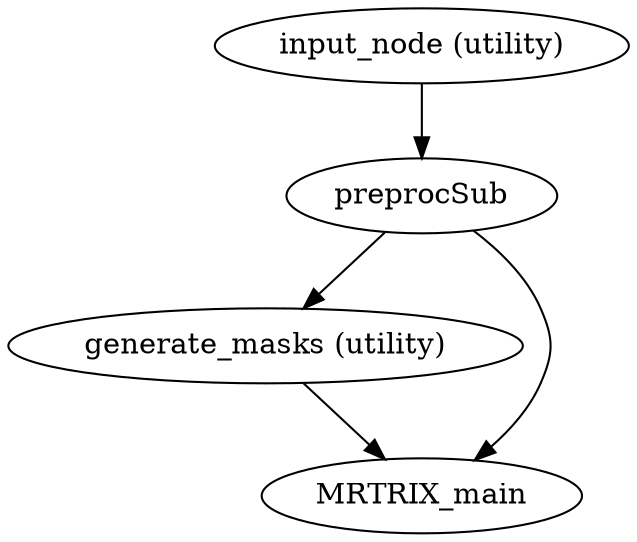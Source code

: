 strict digraph G {
"generate_masks (utility)";
MRTRIX_main;
preprocSub;
"input_node (utility)";
"generate_masks (utility)" -> MRTRIX_main;
preprocSub -> "generate_masks (utility)";
preprocSub -> MRTRIX_main;
"input_node (utility)" -> preprocSub;
}
